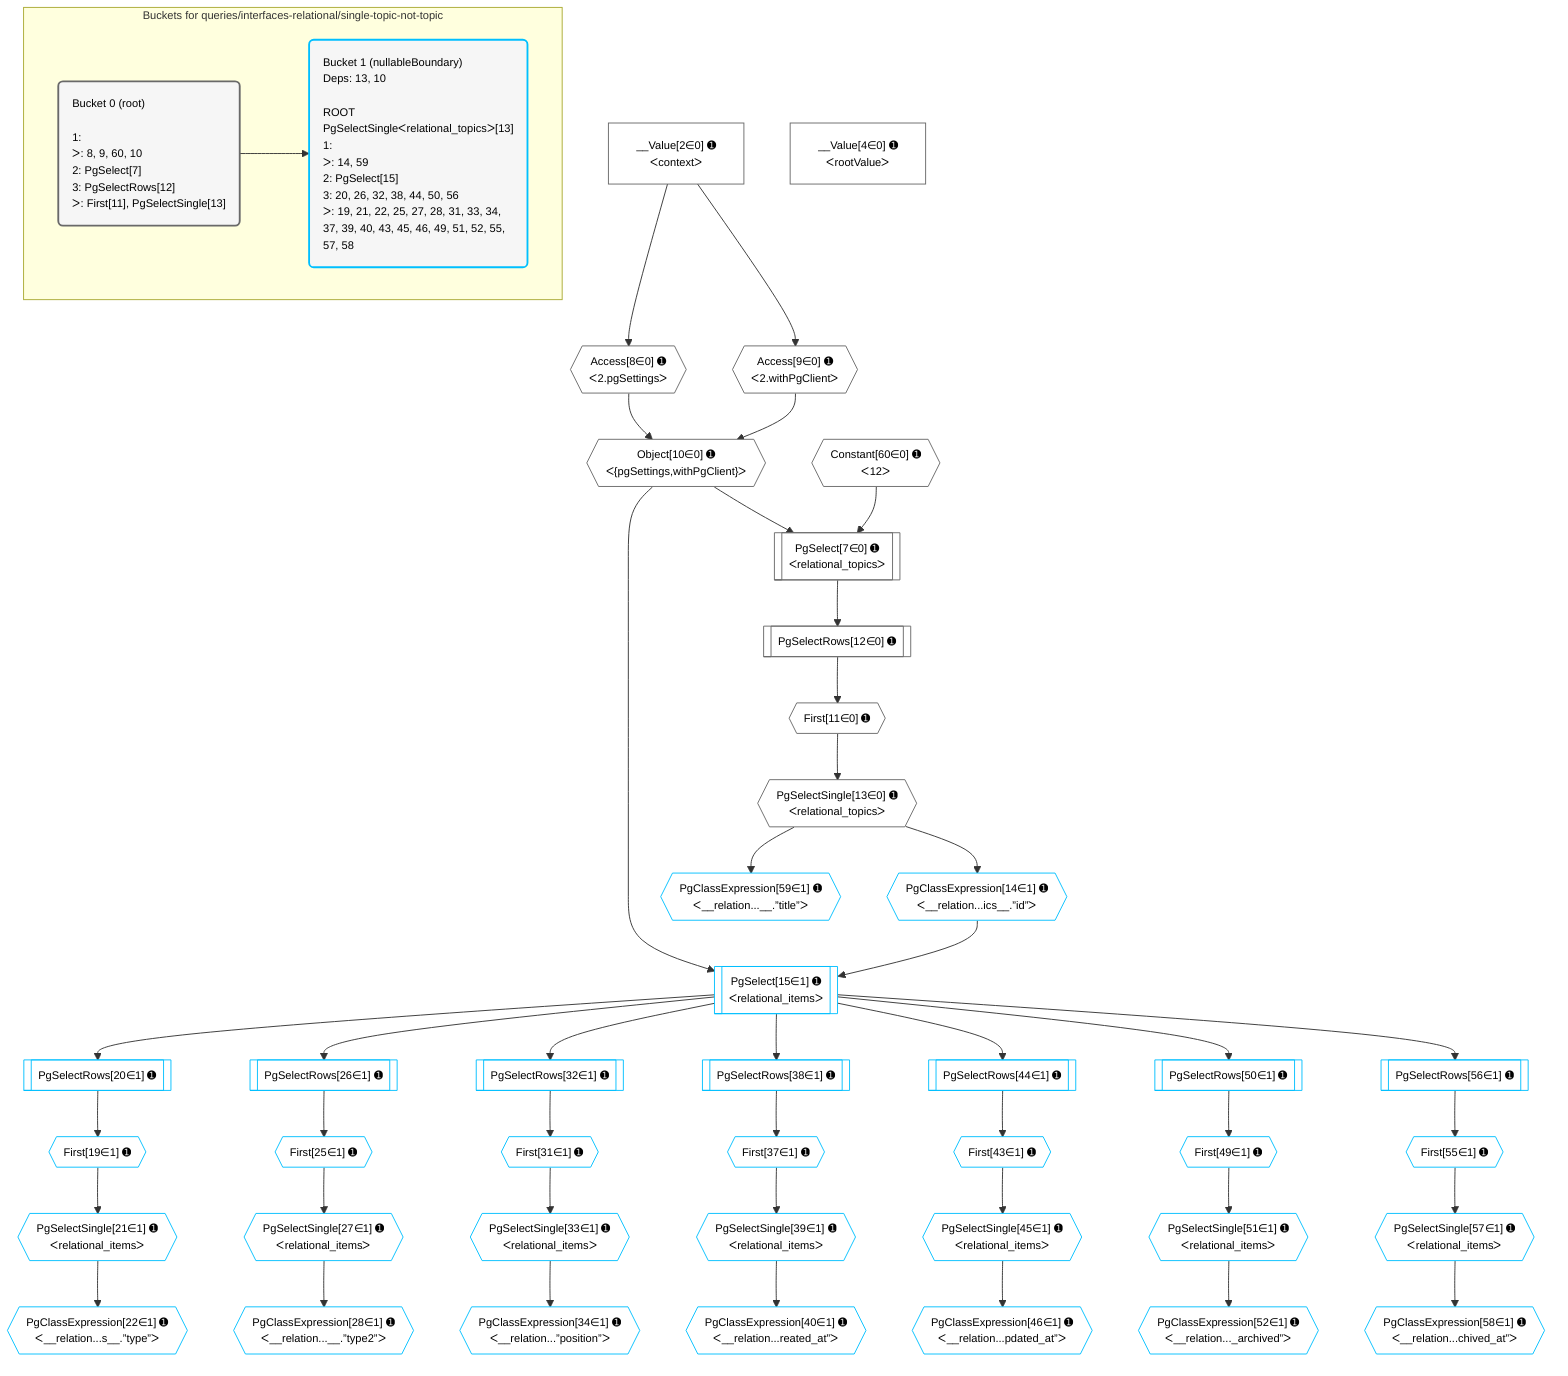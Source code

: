 %%{init: {'themeVariables': { 'fontSize': '12px'}}}%%
graph TD
    classDef path fill:#eee,stroke:#000,color:#000
    classDef plan fill:#fff,stroke-width:1px,color:#000
    classDef itemplan fill:#fff,stroke-width:2px,color:#000
    classDef unbatchedplan fill:#dff,stroke-width:1px,color:#000
    classDef sideeffectplan fill:#fcc,stroke-width:2px,color:#000
    classDef bucket fill:#f6f6f6,color:#000,stroke-width:2px,text-align:left


    %% plan dependencies
    PgSelect7[["PgSelect[7∈0] ➊<br />ᐸrelational_topicsᐳ"]]:::plan
    Object10{{"Object[10∈0] ➊<br />ᐸ{pgSettings,withPgClient}ᐳ"}}:::plan
    Constant60{{"Constant[60∈0] ➊<br />ᐸ12ᐳ"}}:::plan
    Object10 & Constant60 --> PgSelect7
    Access8{{"Access[8∈0] ➊<br />ᐸ2.pgSettingsᐳ"}}:::plan
    Access9{{"Access[9∈0] ➊<br />ᐸ2.withPgClientᐳ"}}:::plan
    Access8 & Access9 --> Object10
    __Value2["__Value[2∈0] ➊<br />ᐸcontextᐳ"]:::plan
    __Value2 --> Access8
    __Value2 --> Access9
    First11{{"First[11∈0] ➊"}}:::plan
    PgSelectRows12[["PgSelectRows[12∈0] ➊"]]:::plan
    PgSelectRows12 --> First11
    PgSelect7 --> PgSelectRows12
    PgSelectSingle13{{"PgSelectSingle[13∈0] ➊<br />ᐸrelational_topicsᐳ"}}:::plan
    First11 --> PgSelectSingle13
    __Value4["__Value[4∈0] ➊<br />ᐸrootValueᐳ"]:::plan
    PgSelect15[["PgSelect[15∈1] ➊<br />ᐸrelational_itemsᐳ"]]:::plan
    PgClassExpression14{{"PgClassExpression[14∈1] ➊<br />ᐸ__relation...ics__.”id”ᐳ"}}:::plan
    Object10 & PgClassExpression14 --> PgSelect15
    PgSelectSingle13 --> PgClassExpression14
    First19{{"First[19∈1] ➊"}}:::plan
    PgSelectRows20[["PgSelectRows[20∈1] ➊"]]:::plan
    PgSelectRows20 --> First19
    PgSelect15 --> PgSelectRows20
    PgSelectSingle21{{"PgSelectSingle[21∈1] ➊<br />ᐸrelational_itemsᐳ"}}:::plan
    First19 --> PgSelectSingle21
    PgClassExpression22{{"PgClassExpression[22∈1] ➊<br />ᐸ__relation...s__.”type”ᐳ"}}:::plan
    PgSelectSingle21 --> PgClassExpression22
    First25{{"First[25∈1] ➊"}}:::plan
    PgSelectRows26[["PgSelectRows[26∈1] ➊"]]:::plan
    PgSelectRows26 --> First25
    PgSelect15 --> PgSelectRows26
    PgSelectSingle27{{"PgSelectSingle[27∈1] ➊<br />ᐸrelational_itemsᐳ"}}:::plan
    First25 --> PgSelectSingle27
    PgClassExpression28{{"PgClassExpression[28∈1] ➊<br />ᐸ__relation...__.”type2”ᐳ"}}:::plan
    PgSelectSingle27 --> PgClassExpression28
    First31{{"First[31∈1] ➊"}}:::plan
    PgSelectRows32[["PgSelectRows[32∈1] ➊"]]:::plan
    PgSelectRows32 --> First31
    PgSelect15 --> PgSelectRows32
    PgSelectSingle33{{"PgSelectSingle[33∈1] ➊<br />ᐸrelational_itemsᐳ"}}:::plan
    First31 --> PgSelectSingle33
    PgClassExpression34{{"PgClassExpression[34∈1] ➊<br />ᐸ__relation...”position”ᐳ"}}:::plan
    PgSelectSingle33 --> PgClassExpression34
    First37{{"First[37∈1] ➊"}}:::plan
    PgSelectRows38[["PgSelectRows[38∈1] ➊"]]:::plan
    PgSelectRows38 --> First37
    PgSelect15 --> PgSelectRows38
    PgSelectSingle39{{"PgSelectSingle[39∈1] ➊<br />ᐸrelational_itemsᐳ"}}:::plan
    First37 --> PgSelectSingle39
    PgClassExpression40{{"PgClassExpression[40∈1] ➊<br />ᐸ__relation...reated_at”ᐳ"}}:::plan
    PgSelectSingle39 --> PgClassExpression40
    First43{{"First[43∈1] ➊"}}:::plan
    PgSelectRows44[["PgSelectRows[44∈1] ➊"]]:::plan
    PgSelectRows44 --> First43
    PgSelect15 --> PgSelectRows44
    PgSelectSingle45{{"PgSelectSingle[45∈1] ➊<br />ᐸrelational_itemsᐳ"}}:::plan
    First43 --> PgSelectSingle45
    PgClassExpression46{{"PgClassExpression[46∈1] ➊<br />ᐸ__relation...pdated_at”ᐳ"}}:::plan
    PgSelectSingle45 --> PgClassExpression46
    First49{{"First[49∈1] ➊"}}:::plan
    PgSelectRows50[["PgSelectRows[50∈1] ➊"]]:::plan
    PgSelectRows50 --> First49
    PgSelect15 --> PgSelectRows50
    PgSelectSingle51{{"PgSelectSingle[51∈1] ➊<br />ᐸrelational_itemsᐳ"}}:::plan
    First49 --> PgSelectSingle51
    PgClassExpression52{{"PgClassExpression[52∈1] ➊<br />ᐸ__relation..._archived”ᐳ"}}:::plan
    PgSelectSingle51 --> PgClassExpression52
    First55{{"First[55∈1] ➊"}}:::plan
    PgSelectRows56[["PgSelectRows[56∈1] ➊"]]:::plan
    PgSelectRows56 --> First55
    PgSelect15 --> PgSelectRows56
    PgSelectSingle57{{"PgSelectSingle[57∈1] ➊<br />ᐸrelational_itemsᐳ"}}:::plan
    First55 --> PgSelectSingle57
    PgClassExpression58{{"PgClassExpression[58∈1] ➊<br />ᐸ__relation...chived_at”ᐳ"}}:::plan
    PgSelectSingle57 --> PgClassExpression58
    PgClassExpression59{{"PgClassExpression[59∈1] ➊<br />ᐸ__relation...__.”title”ᐳ"}}:::plan
    PgSelectSingle13 --> PgClassExpression59

    %% define steps

    subgraph "Buckets for queries/interfaces-relational/single-topic-not-topic"
    Bucket0("Bucket 0 (root)<br /><br />1: <br />ᐳ: 8, 9, 60, 10<br />2: PgSelect[7]<br />3: PgSelectRows[12]<br />ᐳ: First[11], PgSelectSingle[13]"):::bucket
    classDef bucket0 stroke:#696969
    class Bucket0,__Value2,__Value4,PgSelect7,Access8,Access9,Object10,First11,PgSelectRows12,PgSelectSingle13,Constant60 bucket0
    Bucket1("Bucket 1 (nullableBoundary)<br />Deps: 13, 10<br /><br />ROOT PgSelectSingleᐸrelational_topicsᐳ[13]<br />1: <br />ᐳ: 14, 59<br />2: PgSelect[15]<br />3: 20, 26, 32, 38, 44, 50, 56<br />ᐳ: 19, 21, 22, 25, 27, 28, 31, 33, 34, 37, 39, 40, 43, 45, 46, 49, 51, 52, 55, 57, 58"):::bucket
    classDef bucket1 stroke:#00bfff
    class Bucket1,PgClassExpression14,PgSelect15,First19,PgSelectRows20,PgSelectSingle21,PgClassExpression22,First25,PgSelectRows26,PgSelectSingle27,PgClassExpression28,First31,PgSelectRows32,PgSelectSingle33,PgClassExpression34,First37,PgSelectRows38,PgSelectSingle39,PgClassExpression40,First43,PgSelectRows44,PgSelectSingle45,PgClassExpression46,First49,PgSelectRows50,PgSelectSingle51,PgClassExpression52,First55,PgSelectRows56,PgSelectSingle57,PgClassExpression58,PgClassExpression59 bucket1
    Bucket0 --> Bucket1
    end